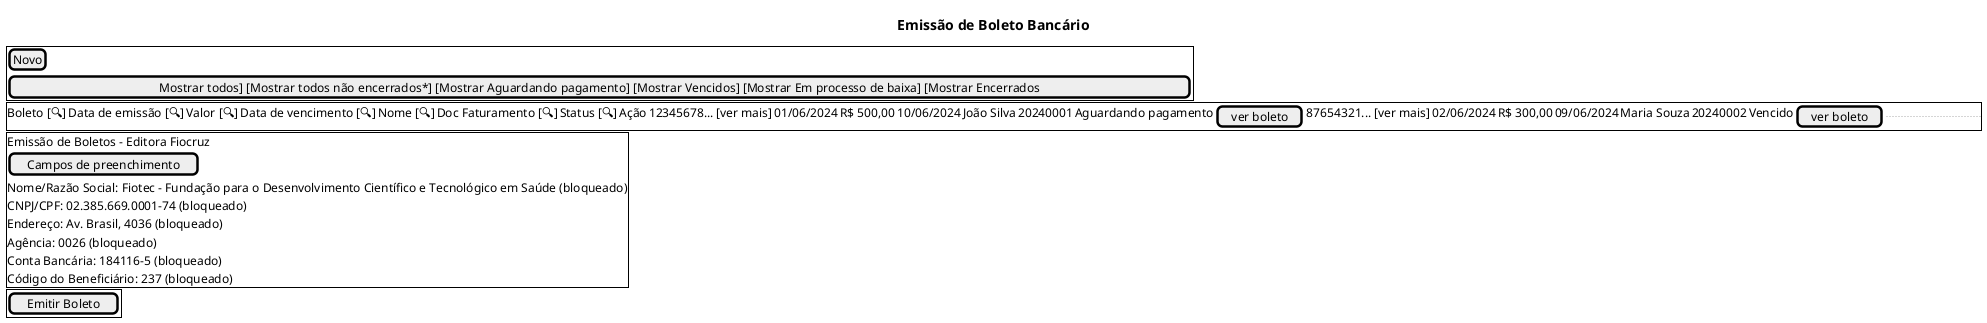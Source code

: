 @startuml

title Emissão de Boleto Bancário

salt
{
    {+
        [Novo]
        [Mostrar todos] [Mostrar todos não encerrados*] [Mostrar Aguardando pagamento] [Mostrar Vencidos] [Mostrar Em processo de baixa] [Mostrar Encerrados]
    }
' }

' salt
' {
    {+
        | Boleto [🔍] | Data de emissão [🔍] | Valor [🔍] | Data de vencimento [🔍] | Nome [🔍] | Doc Faturamento [🔍] | Status [🔍] | Ação |
        | 12345678... [ver mais] | 01/06/2024 | R$ 500,00 | 10/06/2024 | João Silva | 20240001 | Aguardando pagamento | [ver boleto] |
        | 87654321... [ver mais] | 02/06/2024 | R$ 300,00 | 09/06/2024 | Maria Souza | 20240002 | Vencido | [ver boleto] |
        | ... | ... | ... | ... | ... | ... | ... | ... |
    }
' }

' salt
' {
    {+
        Emissão de Boletos – Editora Fiocruz
        [Campos de preenchimento]
        Nome/Razão Social: Fiotec – Fundação para o Desenvolvimento Científico e Tecnológico em Saúde (bloqueado)
        CNPJ/CPF: 02.385.669.0001-74 (bloqueado)
        Endereço: Av. Brasil, 4036 (bloqueado)
        Agência: 0026 (bloqueado)
        Conta Bancária: 184116-5 (bloqueado)
        Código do Beneficiário: 237 (bloqueado)
    }
' }
' salt
' {
    {+
        [Emitir Boleto]
    }
}

@enduml